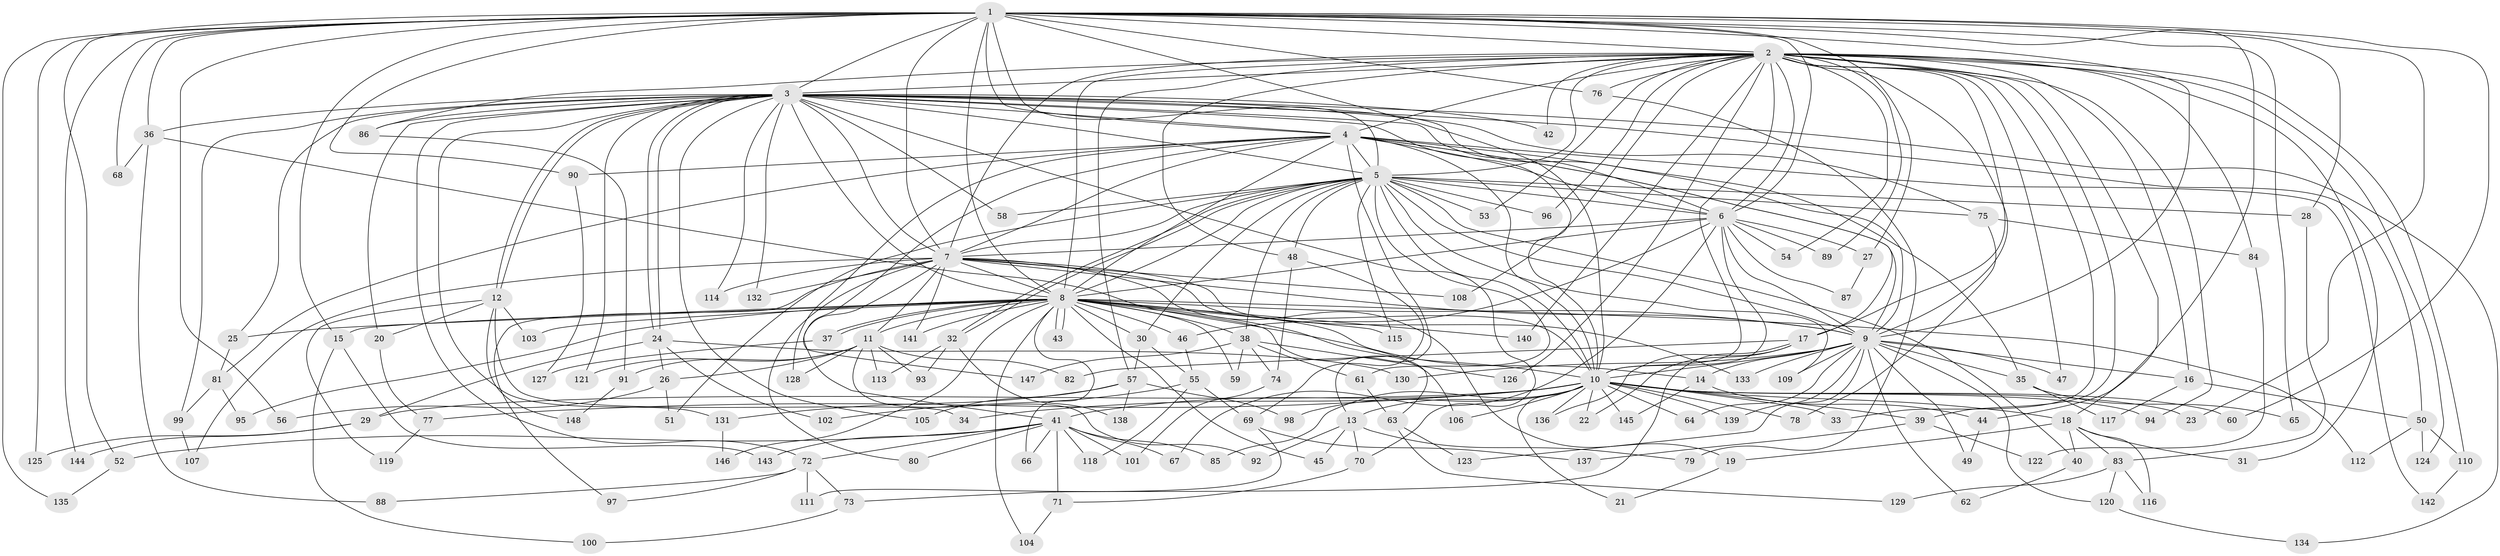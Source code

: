 // Generated by graph-tools (version 1.1) at 2025/11/02/27/25 16:11:06]
// undirected, 148 vertices, 321 edges
graph export_dot {
graph [start="1"]
  node [color=gray90,style=filled];
  1;
  2;
  3;
  4;
  5;
  6;
  7;
  8;
  9;
  10;
  11;
  12;
  13;
  14;
  15;
  16;
  17;
  18;
  19;
  20;
  21;
  22;
  23;
  24;
  25;
  26;
  27;
  28;
  29;
  30;
  31;
  32;
  33;
  34;
  35;
  36;
  37;
  38;
  39;
  40;
  41;
  42;
  43;
  44;
  45;
  46;
  47;
  48;
  49;
  50;
  51;
  52;
  53;
  54;
  55;
  56;
  57;
  58;
  59;
  60;
  61;
  62;
  63;
  64;
  65;
  66;
  67;
  68;
  69;
  70;
  71;
  72;
  73;
  74;
  75;
  76;
  77;
  78;
  79;
  80;
  81;
  82;
  83;
  84;
  85;
  86;
  87;
  88;
  89;
  90;
  91;
  92;
  93;
  94;
  95;
  96;
  97;
  98;
  99;
  100;
  101;
  102;
  103;
  104;
  105;
  106;
  107;
  108;
  109;
  110;
  111;
  112;
  113;
  114;
  115;
  116;
  117;
  118;
  119;
  120;
  121;
  122;
  123;
  124;
  125;
  126;
  127;
  128;
  129;
  130;
  131;
  132;
  133;
  134;
  135;
  136;
  137;
  138;
  139;
  140;
  141;
  142;
  143;
  144;
  145;
  146;
  147;
  148;
  1 -- 2;
  1 -- 3;
  1 -- 4;
  1 -- 5;
  1 -- 6;
  1 -- 7;
  1 -- 8;
  1 -- 9;
  1 -- 10;
  1 -- 15;
  1 -- 23;
  1 -- 27;
  1 -- 28;
  1 -- 36;
  1 -- 44;
  1 -- 52;
  1 -- 56;
  1 -- 60;
  1 -- 65;
  1 -- 68;
  1 -- 76;
  1 -- 90;
  1 -- 125;
  1 -- 135;
  1 -- 144;
  2 -- 3;
  2 -- 4;
  2 -- 5;
  2 -- 6;
  2 -- 7;
  2 -- 8;
  2 -- 9;
  2 -- 10;
  2 -- 16;
  2 -- 17;
  2 -- 18;
  2 -- 31;
  2 -- 33;
  2 -- 39;
  2 -- 42;
  2 -- 47;
  2 -- 48;
  2 -- 53;
  2 -- 54;
  2 -- 57;
  2 -- 76;
  2 -- 84;
  2 -- 86;
  2 -- 89;
  2 -- 94;
  2 -- 96;
  2 -- 108;
  2 -- 110;
  2 -- 124;
  2 -- 126;
  2 -- 140;
  3 -- 4;
  3 -- 5;
  3 -- 6;
  3 -- 7;
  3 -- 8;
  3 -- 9;
  3 -- 10;
  3 -- 12;
  3 -- 12;
  3 -- 20;
  3 -- 24;
  3 -- 24;
  3 -- 25;
  3 -- 36;
  3 -- 42;
  3 -- 50;
  3 -- 58;
  3 -- 70;
  3 -- 72;
  3 -- 75;
  3 -- 86;
  3 -- 99;
  3 -- 105;
  3 -- 114;
  3 -- 121;
  3 -- 131;
  3 -- 132;
  3 -- 134;
  4 -- 5;
  4 -- 6;
  4 -- 7;
  4 -- 8;
  4 -- 9;
  4 -- 10;
  4 -- 13;
  4 -- 17;
  4 -- 35;
  4 -- 81;
  4 -- 90;
  4 -- 128;
  4 -- 142;
  4 -- 147;
  5 -- 6;
  5 -- 7;
  5 -- 8;
  5 -- 9;
  5 -- 10;
  5 -- 28;
  5 -- 30;
  5 -- 32;
  5 -- 32;
  5 -- 38;
  5 -- 40;
  5 -- 48;
  5 -- 51;
  5 -- 53;
  5 -- 58;
  5 -- 61;
  5 -- 75;
  5 -- 96;
  5 -- 109;
  5 -- 115;
  6 -- 7;
  6 -- 8;
  6 -- 9;
  6 -- 10;
  6 -- 27;
  6 -- 46;
  6 -- 54;
  6 -- 67;
  6 -- 87;
  6 -- 89;
  7 -- 8;
  7 -- 9;
  7 -- 10;
  7 -- 11;
  7 -- 19;
  7 -- 41;
  7 -- 80;
  7 -- 97;
  7 -- 107;
  7 -- 108;
  7 -- 114;
  7 -- 132;
  7 -- 133;
  7 -- 141;
  8 -- 9;
  8 -- 10;
  8 -- 11;
  8 -- 14;
  8 -- 15;
  8 -- 25;
  8 -- 30;
  8 -- 37;
  8 -- 37;
  8 -- 38;
  8 -- 43;
  8 -- 43;
  8 -- 45;
  8 -- 46;
  8 -- 59;
  8 -- 66;
  8 -- 95;
  8 -- 103;
  8 -- 104;
  8 -- 106;
  8 -- 112;
  8 -- 115;
  8 -- 140;
  8 -- 141;
  8 -- 146;
  9 -- 10;
  9 -- 14;
  9 -- 16;
  9 -- 35;
  9 -- 47;
  9 -- 49;
  9 -- 62;
  9 -- 64;
  9 -- 109;
  9 -- 120;
  9 -- 123;
  9 -- 130;
  9 -- 133;
  9 -- 139;
  10 -- 13;
  10 -- 18;
  10 -- 21;
  10 -- 22;
  10 -- 23;
  10 -- 29;
  10 -- 33;
  10 -- 34;
  10 -- 39;
  10 -- 41;
  10 -- 60;
  10 -- 64;
  10 -- 77;
  10 -- 78;
  10 -- 85;
  10 -- 94;
  10 -- 98;
  10 -- 106;
  10 -- 136;
  10 -- 139;
  10 -- 145;
  11 -- 26;
  11 -- 82;
  11 -- 91;
  11 -- 92;
  11 -- 93;
  11 -- 113;
  11 -- 121;
  11 -- 128;
  12 -- 20;
  12 -- 34;
  12 -- 103;
  12 -- 119;
  12 -- 148;
  13 -- 45;
  13 -- 70;
  13 -- 79;
  13 -- 92;
  14 -- 44;
  14 -- 145;
  15 -- 100;
  15 -- 143;
  16 -- 50;
  16 -- 117;
  17 -- 22;
  17 -- 73;
  17 -- 82;
  17 -- 136;
  18 -- 19;
  18 -- 31;
  18 -- 40;
  18 -- 83;
  18 -- 116;
  19 -- 21;
  20 -- 77;
  24 -- 26;
  24 -- 29;
  24 -- 102;
  24 -- 130;
  25 -- 81;
  26 -- 51;
  26 -- 56;
  27 -- 87;
  28 -- 83;
  29 -- 125;
  29 -- 144;
  30 -- 55;
  30 -- 57;
  32 -- 93;
  32 -- 113;
  32 -- 138;
  35 -- 65;
  35 -- 117;
  36 -- 63;
  36 -- 68;
  36 -- 88;
  37 -- 127;
  38 -- 59;
  38 -- 61;
  38 -- 74;
  38 -- 126;
  38 -- 147;
  39 -- 122;
  39 -- 137;
  40 -- 62;
  41 -- 52;
  41 -- 66;
  41 -- 67;
  41 -- 71;
  41 -- 72;
  41 -- 80;
  41 -- 85;
  41 -- 101;
  41 -- 118;
  41 -- 143;
  44 -- 49;
  46 -- 55;
  48 -- 69;
  48 -- 74;
  50 -- 110;
  50 -- 112;
  50 -- 124;
  52 -- 135;
  55 -- 69;
  55 -- 102;
  55 -- 118;
  57 -- 98;
  57 -- 105;
  57 -- 131;
  57 -- 138;
  61 -- 63;
  63 -- 123;
  63 -- 129;
  69 -- 111;
  69 -- 137;
  70 -- 71;
  71 -- 104;
  72 -- 73;
  72 -- 88;
  72 -- 97;
  72 -- 111;
  73 -- 100;
  74 -- 101;
  75 -- 78;
  75 -- 84;
  76 -- 79;
  77 -- 119;
  81 -- 95;
  81 -- 99;
  83 -- 116;
  83 -- 120;
  83 -- 129;
  84 -- 122;
  86 -- 91;
  90 -- 127;
  91 -- 148;
  99 -- 107;
  110 -- 142;
  120 -- 134;
  131 -- 146;
}
